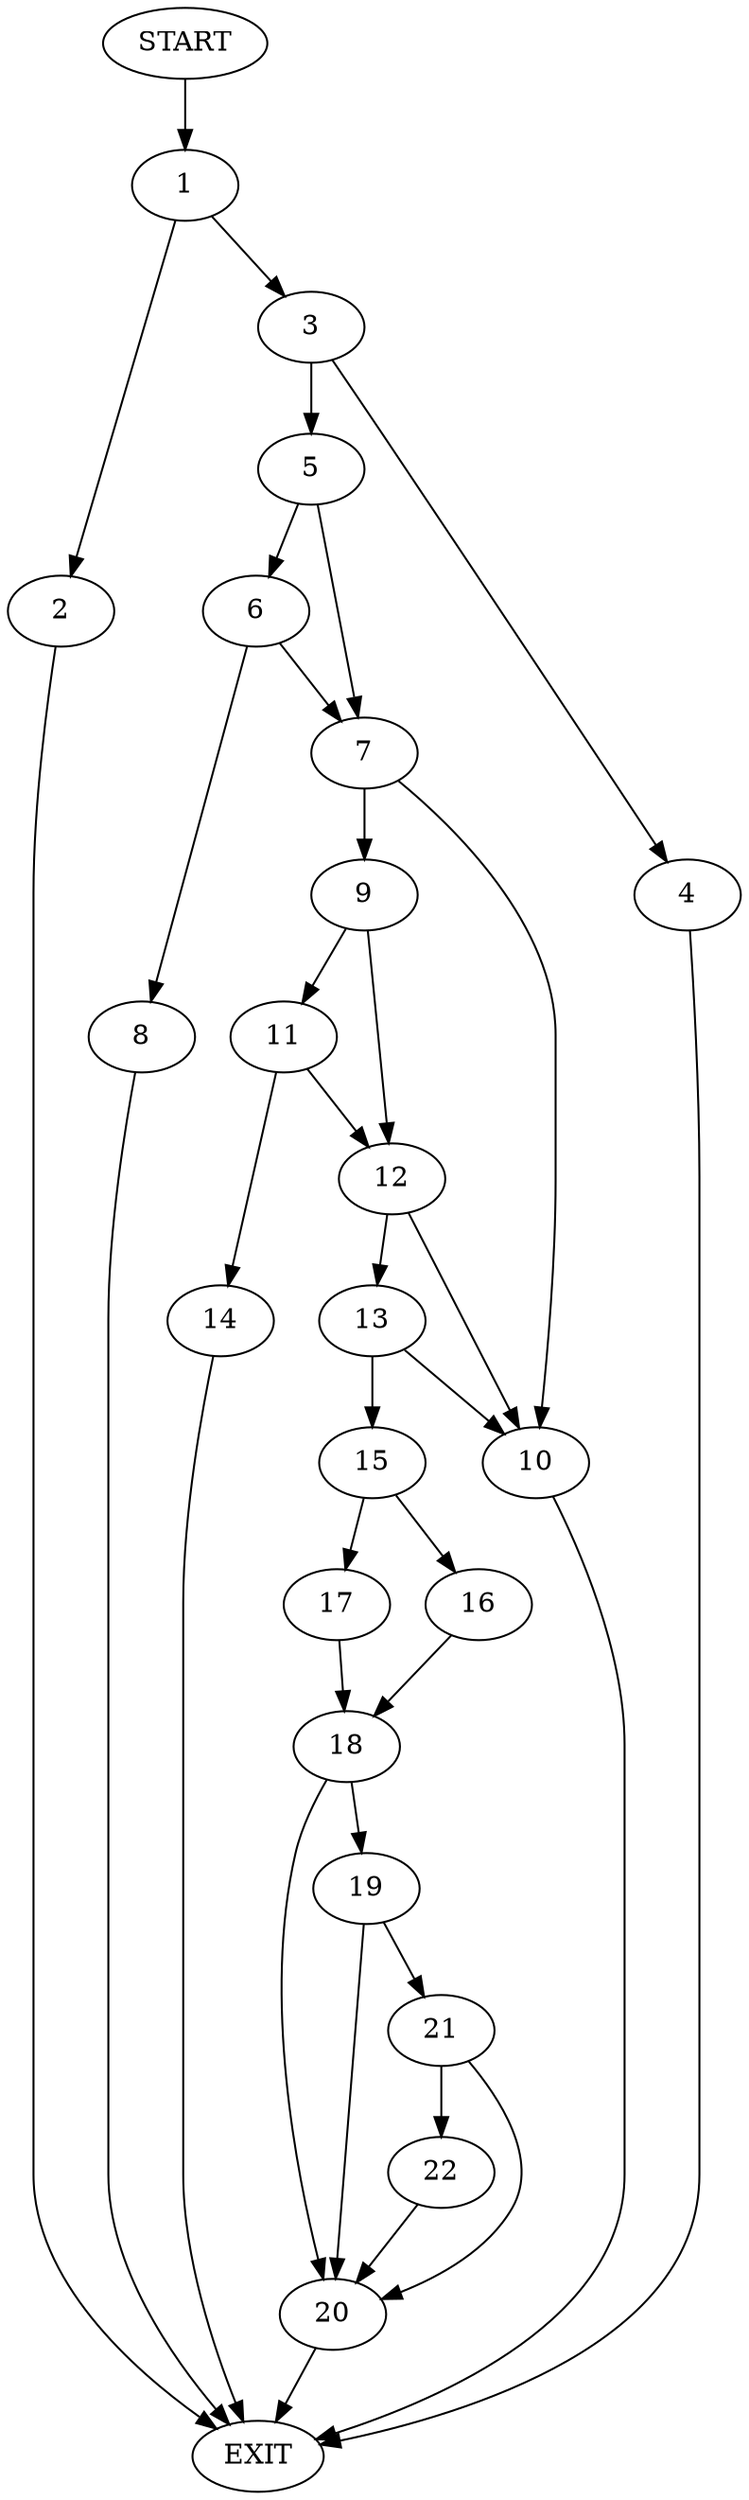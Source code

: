 digraph {
0 [label="START"]
23 [label="EXIT"]
0 -> 1
1 -> 2
1 -> 3
3 -> 4
3 -> 5
2 -> 23
5 -> 6
5 -> 7
4 -> 23
6 -> 8
6 -> 7
7 -> 9
7 -> 10
8 -> 23
9 -> 11
9 -> 12
10 -> 23
12 -> 13
12 -> 10
11 -> 14
11 -> 12
14 -> 23
13 -> 15
13 -> 10
15 -> 16
15 -> 17
16 -> 18
17 -> 18
18 -> 19
18 -> 20
19 -> 21
19 -> 20
20 -> 23
21 -> 20
21 -> 22
22 -> 20
}
